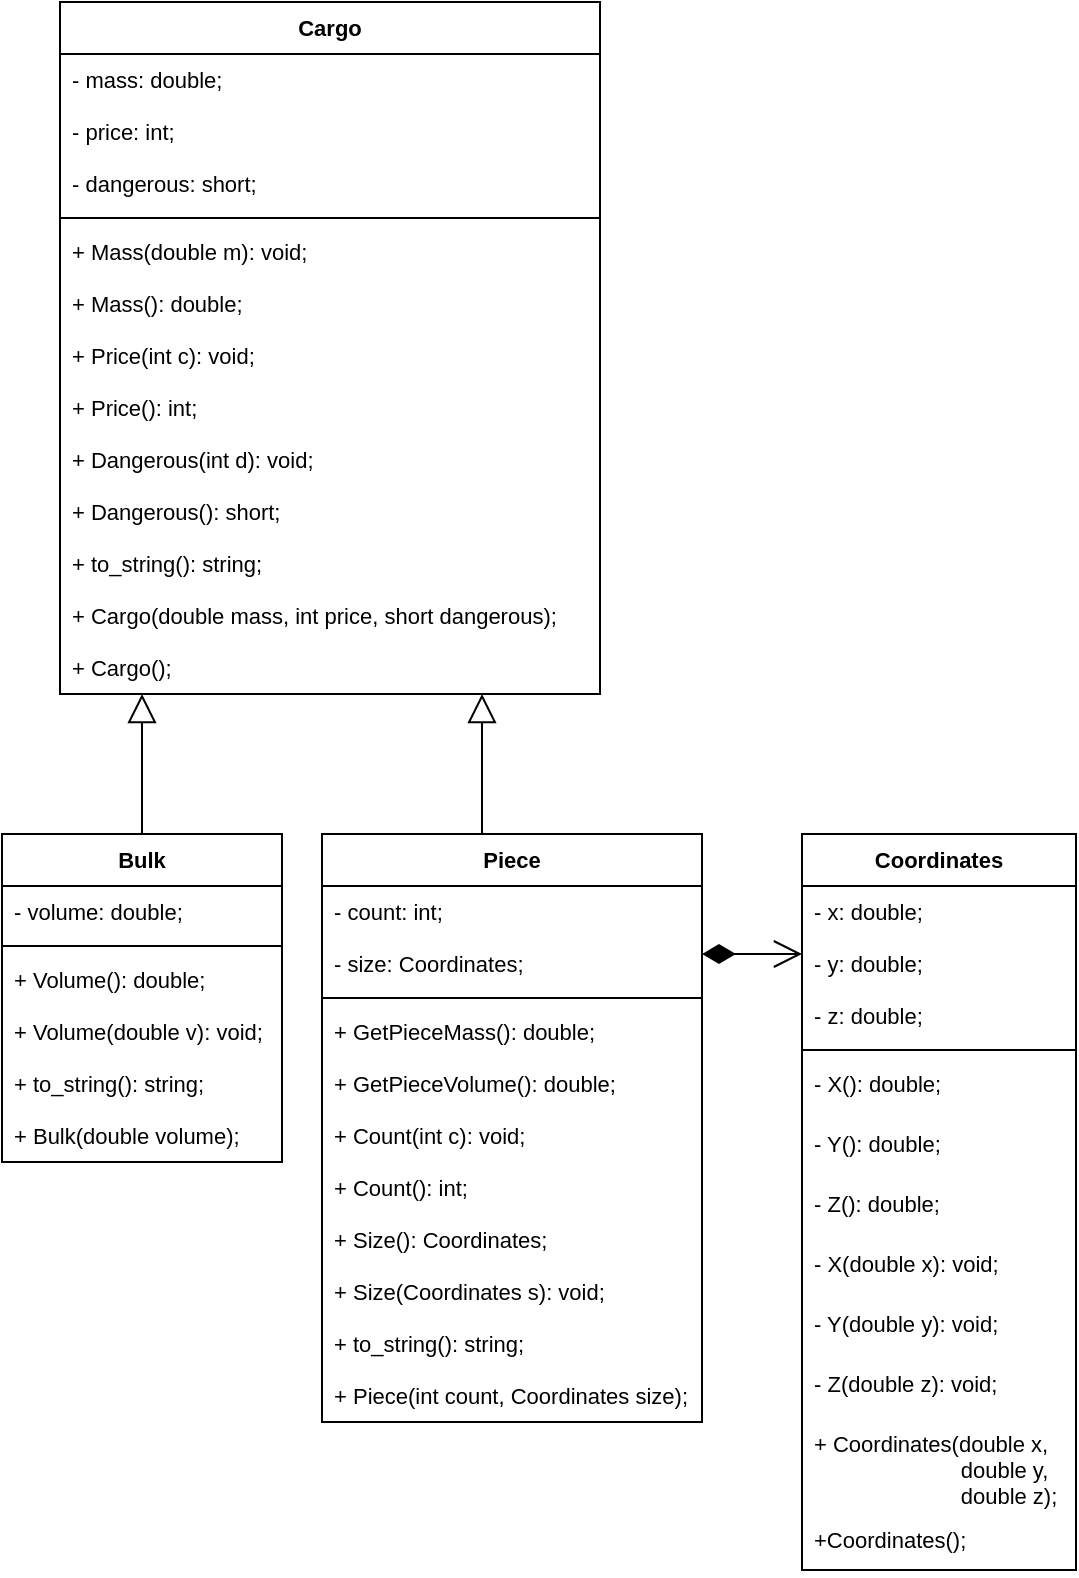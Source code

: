<mxfile version="15.8.7" type="device"><diagram id="C5RBs43oDa-KdzZeNtuy" name="Page-1"><mxGraphModel dx="1170" dy="1129" grid="0" gridSize="10" guides="1" tooltips="1" connect="1" arrows="1" fold="1" page="0" pageScale="1" pageWidth="827" pageHeight="1169" math="0" shadow="0"><root><mxCell id="WIyWlLk6GJQsqaUBKTNV-0"/><mxCell id="WIyWlLk6GJQsqaUBKTNV-1" parent="WIyWlLk6GJQsqaUBKTNV-0"/><mxCell id="ULJH7qBZpoLInNr8tYRT-5" value="Cargo" style="swimlane;fontStyle=1;align=center;verticalAlign=top;childLayout=stackLayout;horizontal=1;startSize=26;horizontalStack=0;resizeParent=1;resizeParentMax=0;resizeLast=0;collapsible=1;marginBottom=0;fontSize=11;strokeColor=default;strokeWidth=1;" parent="WIyWlLk6GJQsqaUBKTNV-1" vertex="1"><mxGeometry x="69" y="-16" width="270" height="346" as="geometry"><mxRectangle x="70" y="10" width="60" height="26" as="alternateBounds"/></mxGeometry></mxCell><mxCell id="ULJH7qBZpoLInNr8tYRT-6" value="- mass: double;" style="text;strokeColor=none;fillColor=none;align=left;verticalAlign=top;spacingLeft=4;spacingRight=4;overflow=hidden;rotatable=0;points=[[0,0.5],[1,0.5]];portConstraint=eastwest;fontSize=11;" parent="ULJH7qBZpoLInNr8tYRT-5" vertex="1"><mxGeometry y="26" width="270" height="26" as="geometry"/></mxCell><mxCell id="ULJH7qBZpoLInNr8tYRT-11" value="- price: int;" style="text;strokeColor=none;fillColor=none;align=left;verticalAlign=top;spacingLeft=4;spacingRight=4;overflow=hidden;rotatable=0;points=[[0,0.5],[1,0.5]];portConstraint=eastwest;fontSize=11;" parent="ULJH7qBZpoLInNr8tYRT-5" vertex="1"><mxGeometry y="52" width="270" height="26" as="geometry"/></mxCell><mxCell id="ULJH7qBZpoLInNr8tYRT-57" value="- dangerous: short;" style="text;strokeColor=none;fillColor=none;align=left;verticalAlign=top;spacingLeft=4;spacingRight=4;overflow=hidden;rotatable=0;points=[[0,0.5],[1,0.5]];portConstraint=eastwest;fontSize=11;" parent="ULJH7qBZpoLInNr8tYRT-5" vertex="1"><mxGeometry y="78" width="270" height="26" as="geometry"/></mxCell><mxCell id="ULJH7qBZpoLInNr8tYRT-7" value="" style="line;strokeWidth=1;fillColor=none;align=left;verticalAlign=middle;spacingTop=-1;spacingLeft=3;spacingRight=3;rotatable=0;labelPosition=right;points=[];portConstraint=eastwest;fontSize=11;" parent="ULJH7qBZpoLInNr8tYRT-5" vertex="1"><mxGeometry y="104" width="270" height="8" as="geometry"/></mxCell><mxCell id="ULJH7qBZpoLInNr8tYRT-21" value="+ Mass(double m): void;" style="text;strokeColor=none;fillColor=none;align=left;verticalAlign=top;spacingLeft=4;spacingRight=4;overflow=hidden;rotatable=0;points=[[0,0.5],[1,0.5]];portConstraint=eastwest;fontSize=11;" parent="ULJH7qBZpoLInNr8tYRT-5" vertex="1"><mxGeometry y="112" width="270" height="26" as="geometry"/></mxCell><mxCell id="ULJH7qBZpoLInNr8tYRT-22" value="+ Mass(): double;" style="text;strokeColor=none;fillColor=none;align=left;verticalAlign=top;spacingLeft=4;spacingRight=4;overflow=hidden;rotatable=0;points=[[0,0.5],[1,0.5]];portConstraint=eastwest;fontSize=11;" parent="ULJH7qBZpoLInNr8tYRT-5" vertex="1"><mxGeometry y="138" width="270" height="26" as="geometry"/></mxCell><mxCell id="ULJH7qBZpoLInNr8tYRT-25" value="+ Price(int c): void;" style="text;strokeColor=none;fillColor=none;align=left;verticalAlign=top;spacingLeft=4;spacingRight=4;overflow=hidden;rotatable=0;points=[[0,0.5],[1,0.5]];portConstraint=eastwest;fontSize=11;" parent="ULJH7qBZpoLInNr8tYRT-5" vertex="1"><mxGeometry y="164" width="270" height="26" as="geometry"/></mxCell><mxCell id="ULJH7qBZpoLInNr8tYRT-26" value="+ Price(): int;" style="text;strokeColor=none;fillColor=none;align=left;verticalAlign=top;spacingLeft=4;spacingRight=4;overflow=hidden;rotatable=0;points=[[0,0.5],[1,0.5]];portConstraint=eastwest;fontSize=11;" parent="ULJH7qBZpoLInNr8tYRT-5" vertex="1"><mxGeometry y="190" width="270" height="26" as="geometry"/></mxCell><mxCell id="ULJH7qBZpoLInNr8tYRT-60" value="+ Dangerous(int d): void;" style="text;strokeColor=none;fillColor=none;align=left;verticalAlign=top;spacingLeft=4;spacingRight=4;overflow=hidden;rotatable=0;points=[[0,0.5],[1,0.5]];portConstraint=eastwest;fontSize=11;" parent="ULJH7qBZpoLInNr8tYRT-5" vertex="1"><mxGeometry y="216" width="270" height="26" as="geometry"/></mxCell><mxCell id="ULJH7qBZpoLInNr8tYRT-59" value="+ Dangerous(): short;" style="text;strokeColor=none;fillColor=none;align=left;verticalAlign=top;spacingLeft=4;spacingRight=4;overflow=hidden;rotatable=0;points=[[0,0.5],[1,0.5]];portConstraint=eastwest;fontSize=11;" parent="ULJH7qBZpoLInNr8tYRT-5" vertex="1"><mxGeometry y="242" width="270" height="26" as="geometry"/></mxCell><mxCell id="ULJH7qBZpoLInNr8tYRT-8" value="+ to_string(): string;" style="text;strokeColor=none;fillColor=none;align=left;verticalAlign=top;spacingLeft=4;spacingRight=4;overflow=hidden;rotatable=0;points=[[0,0.5],[1,0.5]];portConstraint=eastwest;fontSize=11;" parent="ULJH7qBZpoLInNr8tYRT-5" vertex="1"><mxGeometry y="268" width="270" height="26" as="geometry"/></mxCell><mxCell id="ULJH7qBZpoLInNr8tYRT-9" value="+ Cargo(double mass, int price, short dangerous);" style="text;strokeColor=none;fillColor=none;align=left;verticalAlign=top;spacingLeft=4;spacingRight=4;overflow=hidden;rotatable=0;points=[[0,0.5],[1,0.5]];portConstraint=eastwest;fontSize=11;" parent="ULJH7qBZpoLInNr8tYRT-5" vertex="1"><mxGeometry y="294" width="270" height="26" as="geometry"/></mxCell><mxCell id="2IxS-vV3g_FSunSP-Q0x-0" value="+ Cargo();" style="text;strokeColor=none;fillColor=none;align=left;verticalAlign=top;spacingLeft=4;spacingRight=4;overflow=hidden;rotatable=0;points=[[0,0.5],[1,0.5]];portConstraint=eastwest;fontSize=11;" vertex="1" parent="ULJH7qBZpoLInNr8tYRT-5"><mxGeometry y="320" width="270" height="26" as="geometry"/></mxCell><mxCell id="ULJH7qBZpoLInNr8tYRT-43" value="Piece" style="swimlane;fontStyle=1;align=center;verticalAlign=top;childLayout=stackLayout;horizontal=1;startSize=26;horizontalStack=0;resizeParent=1;resizeParentMax=0;resizeLast=0;collapsible=1;marginBottom=0;fontSize=11;strokeColor=default;strokeWidth=1;" parent="WIyWlLk6GJQsqaUBKTNV-1" vertex="1"><mxGeometry x="200" y="400" width="190" height="294" as="geometry"><mxRectangle x="200" y="400" width="190" height="26" as="alternateBounds"/></mxGeometry></mxCell><mxCell id="ULJH7qBZpoLInNr8tYRT-44" value="- count: int;" style="text;strokeColor=none;fillColor=none;align=left;verticalAlign=top;spacingLeft=4;spacingRight=4;overflow=hidden;rotatable=0;points=[[0,0.5],[1,0.5]];portConstraint=eastwest;fontSize=11;" parent="ULJH7qBZpoLInNr8tYRT-43" vertex="1"><mxGeometry y="26" width="190" height="26" as="geometry"/></mxCell><mxCell id="ULJH7qBZpoLInNr8tYRT-45" value="- size: Coordinates;" style="text;strokeColor=none;fillColor=none;align=left;verticalAlign=top;spacingLeft=4;spacingRight=4;overflow=hidden;rotatable=0;points=[[0,0.5],[1,0.5]];portConstraint=eastwest;fontSize=11;" parent="ULJH7qBZpoLInNr8tYRT-43" vertex="1"><mxGeometry y="52" width="190" height="26" as="geometry"/></mxCell><mxCell id="ULJH7qBZpoLInNr8tYRT-47" value="" style="line;strokeWidth=1;fillColor=none;align=left;verticalAlign=middle;spacingTop=-1;spacingLeft=3;spacingRight=3;rotatable=0;labelPosition=right;points=[];portConstraint=eastwest;fontSize=11;" parent="ULJH7qBZpoLInNr8tYRT-43" vertex="1"><mxGeometry y="78" width="190" height="8" as="geometry"/></mxCell><mxCell id="ULJH7qBZpoLInNr8tYRT-48" value="+ GetPieceMass(): double;" style="text;strokeColor=none;fillColor=none;align=left;verticalAlign=top;spacingLeft=4;spacingRight=4;overflow=hidden;rotatable=0;points=[[0,0.5],[1,0.5]];portConstraint=eastwest;fontSize=11;" parent="ULJH7qBZpoLInNr8tYRT-43" vertex="1"><mxGeometry y="86" width="190" height="26" as="geometry"/></mxCell><mxCell id="ULJH7qBZpoLInNr8tYRT-49" value="+ GetPieceVolume(): double;" style="text;strokeColor=none;fillColor=none;align=left;verticalAlign=top;spacingLeft=4;spacingRight=4;overflow=hidden;rotatable=0;points=[[0,0.5],[1,0.5]];portConstraint=eastwest;fontSize=11;" parent="ULJH7qBZpoLInNr8tYRT-43" vertex="1"><mxGeometry y="112" width="190" height="26" as="geometry"/></mxCell><mxCell id="ULJH7qBZpoLInNr8tYRT-50" value="+ Count(int c): void;" style="text;strokeColor=none;fillColor=none;align=left;verticalAlign=top;spacingLeft=4;spacingRight=4;overflow=hidden;rotatable=0;points=[[0,0.5],[1,0.5]];portConstraint=eastwest;fontSize=11;" parent="ULJH7qBZpoLInNr8tYRT-43" vertex="1"><mxGeometry y="138" width="190" height="26" as="geometry"/></mxCell><mxCell id="ULJH7qBZpoLInNr8tYRT-51" value="+ Count(): int;" style="text;strokeColor=none;fillColor=none;align=left;verticalAlign=top;spacingLeft=4;spacingRight=4;overflow=hidden;rotatable=0;points=[[0,0.5],[1,0.5]];portConstraint=eastwest;fontSize=11;" parent="ULJH7qBZpoLInNr8tYRT-43" vertex="1"><mxGeometry y="164" width="190" height="26" as="geometry"/></mxCell><mxCell id="ULJH7qBZpoLInNr8tYRT-52" value="+ Size(): Coordinates;" style="text;strokeColor=none;fillColor=none;align=left;verticalAlign=top;spacingLeft=4;spacingRight=4;overflow=hidden;rotatable=0;points=[[0,0.5],[1,0.5]];portConstraint=eastwest;fontSize=11;" parent="ULJH7qBZpoLInNr8tYRT-43" vertex="1"><mxGeometry y="190" width="190" height="26" as="geometry"/></mxCell><mxCell id="ULJH7qBZpoLInNr8tYRT-53" value="+ Size(Coordinates s): void;" style="text;strokeColor=none;fillColor=none;align=left;verticalAlign=top;spacingLeft=4;spacingRight=4;overflow=hidden;rotatable=0;points=[[0,0.5],[1,0.5]];portConstraint=eastwest;fontSize=11;" parent="ULJH7qBZpoLInNr8tYRT-43" vertex="1"><mxGeometry y="216" width="190" height="26" as="geometry"/></mxCell><mxCell id="ULJH7qBZpoLInNr8tYRT-54" value="+ to_string(): string;" style="text;strokeColor=none;fillColor=none;align=left;verticalAlign=top;spacingLeft=4;spacingRight=4;overflow=hidden;rotatable=0;points=[[0,0.5],[1,0.5]];portConstraint=eastwest;fontSize=11;" parent="ULJH7qBZpoLInNr8tYRT-43" vertex="1"><mxGeometry y="242" width="190" height="26" as="geometry"/></mxCell><mxCell id="ULJH7qBZpoLInNr8tYRT-55" value="+ Piece(int count, Coordinates size);" style="text;strokeColor=none;fillColor=none;align=left;verticalAlign=top;spacingLeft=4;spacingRight=4;overflow=hidden;rotatable=0;points=[[0,0.5],[1,0.5]];portConstraint=eastwest;fontSize=11;" parent="ULJH7qBZpoLInNr8tYRT-43" vertex="1"><mxGeometry y="268" width="190" height="26" as="geometry"/></mxCell><mxCell id="ULJH7qBZpoLInNr8tYRT-65" value="Coordinates" style="swimlane;fontStyle=1;align=center;verticalAlign=top;childLayout=stackLayout;horizontal=1;startSize=26;horizontalStack=0;resizeParent=1;resizeParentMax=0;resizeLast=0;collapsible=1;marginBottom=0;fontSize=11;strokeColor=default;strokeWidth=1;" parent="WIyWlLk6GJQsqaUBKTNV-1" vertex="1"><mxGeometry x="440" y="400" width="137" height="368" as="geometry"><mxRectangle x="440" y="400" width="130" height="26" as="alternateBounds"/></mxGeometry></mxCell><mxCell id="ULJH7qBZpoLInNr8tYRT-66" value="- x: double;" style="text;strokeColor=none;fillColor=none;align=left;verticalAlign=top;spacingLeft=4;spacingRight=4;overflow=hidden;rotatable=0;points=[[0,0.5],[1,0.5]];portConstraint=eastwest;fontSize=11;" parent="ULJH7qBZpoLInNr8tYRT-65" vertex="1"><mxGeometry y="26" width="137" height="26" as="geometry"/></mxCell><mxCell id="ULJH7qBZpoLInNr8tYRT-70" value="- y: double;" style="text;strokeColor=none;fillColor=none;align=left;verticalAlign=top;spacingLeft=4;spacingRight=4;overflow=hidden;rotatable=0;points=[[0,0.5],[1,0.5]];portConstraint=eastwest;fontSize=11;" parent="ULJH7qBZpoLInNr8tYRT-65" vertex="1"><mxGeometry y="52" width="137" height="26" as="geometry"/></mxCell><mxCell id="ULJH7qBZpoLInNr8tYRT-69" value="- z: double;" style="text;strokeColor=none;fillColor=none;align=left;verticalAlign=top;spacingLeft=4;spacingRight=4;overflow=hidden;rotatable=0;points=[[0,0.5],[1,0.5]];portConstraint=eastwest;fontSize=11;" parent="ULJH7qBZpoLInNr8tYRT-65" vertex="1"><mxGeometry y="78" width="137" height="26" as="geometry"/></mxCell><mxCell id="ULJH7qBZpoLInNr8tYRT-67" value="" style="line;strokeWidth=1;fillColor=none;align=left;verticalAlign=middle;spacingTop=-1;spacingLeft=3;spacingRight=3;rotatable=0;labelPosition=right;points=[];portConstraint=eastwest;fontSize=11;" parent="ULJH7qBZpoLInNr8tYRT-65" vertex="1"><mxGeometry y="104" width="137" height="8" as="geometry"/></mxCell><mxCell id="2IxS-vV3g_FSunSP-Q0x-6" value="- X(): double;" style="text;strokeColor=none;fillColor=none;align=left;verticalAlign=top;spacingLeft=4;spacingRight=4;overflow=hidden;rotatable=0;points=[[0,0.5],[1,0.5]];portConstraint=eastwest;fontSize=11;" vertex="1" parent="ULJH7qBZpoLInNr8tYRT-65"><mxGeometry y="112" width="137" height="30" as="geometry"/></mxCell><mxCell id="2IxS-vV3g_FSunSP-Q0x-7" value="- Y(): double;" style="text;strokeColor=none;fillColor=none;align=left;verticalAlign=top;spacingLeft=4;spacingRight=4;overflow=hidden;rotatable=0;points=[[0,0.5],[1,0.5]];portConstraint=eastwest;fontSize=11;" vertex="1" parent="ULJH7qBZpoLInNr8tYRT-65"><mxGeometry y="142" width="137" height="30" as="geometry"/></mxCell><mxCell id="2IxS-vV3g_FSunSP-Q0x-8" value="- Z(): double;" style="text;strokeColor=none;fillColor=none;align=left;verticalAlign=top;spacingLeft=4;spacingRight=4;overflow=hidden;rotatable=0;points=[[0,0.5],[1,0.5]];portConstraint=eastwest;fontSize=11;" vertex="1" parent="ULJH7qBZpoLInNr8tYRT-65"><mxGeometry y="172" width="137" height="30" as="geometry"/></mxCell><mxCell id="2IxS-vV3g_FSunSP-Q0x-9" value="- X(double x): void;" style="text;strokeColor=none;fillColor=none;align=left;verticalAlign=top;spacingLeft=4;spacingRight=4;overflow=hidden;rotatable=0;points=[[0,0.5],[1,0.5]];portConstraint=eastwest;fontSize=11;" vertex="1" parent="ULJH7qBZpoLInNr8tYRT-65"><mxGeometry y="202" width="137" height="30" as="geometry"/></mxCell><mxCell id="2IxS-vV3g_FSunSP-Q0x-10" value="- Y(double y): void;" style="text;strokeColor=none;fillColor=none;align=left;verticalAlign=top;spacingLeft=4;spacingRight=4;overflow=hidden;rotatable=0;points=[[0,0.5],[1,0.5]];portConstraint=eastwest;fontSize=11;" vertex="1" parent="ULJH7qBZpoLInNr8tYRT-65"><mxGeometry y="232" width="137" height="30" as="geometry"/></mxCell><mxCell id="2IxS-vV3g_FSunSP-Q0x-3" value="- Z(double z): void;" style="text;strokeColor=none;fillColor=none;align=left;verticalAlign=top;spacingLeft=4;spacingRight=4;overflow=hidden;rotatable=0;points=[[0,0.5],[1,0.5]];portConstraint=eastwest;fontSize=11;" vertex="1" parent="ULJH7qBZpoLInNr8tYRT-65"><mxGeometry y="262" width="137" height="30" as="geometry"/></mxCell><mxCell id="ULJH7qBZpoLInNr8tYRT-68" value="+ Coordinates(double x,&#10;                        double y,&#10;                        double z);" style="text;strokeColor=none;fillColor=none;align=left;verticalAlign=top;spacingLeft=4;spacingRight=4;overflow=hidden;rotatable=0;points=[[0,0.5],[1,0.5]];portConstraint=eastwest;fontSize=11;" parent="ULJH7qBZpoLInNr8tYRT-65" vertex="1"><mxGeometry y="292" width="137" height="48" as="geometry"/></mxCell><mxCell id="2IxS-vV3g_FSunSP-Q0x-1" value="+Coordinates();" style="text;strokeColor=none;fillColor=none;align=left;verticalAlign=top;spacingLeft=4;spacingRight=4;overflow=hidden;rotatable=0;points=[[0,0.5],[1,0.5]];portConstraint=eastwest;fontSize=11;" vertex="1" parent="ULJH7qBZpoLInNr8tYRT-65"><mxGeometry y="340" width="137" height="28" as="geometry"/></mxCell><mxCell id="ULJH7qBZpoLInNr8tYRT-73" value="" style="endArrow=open;html=1;endSize=12;startArrow=diamondThin;startSize=14;startFill=1;edgeStyle=orthogonalEdgeStyle;align=left;verticalAlign=bottom;rounded=0;fontSize=11;" parent="WIyWlLk6GJQsqaUBKTNV-1" edge="1"><mxGeometry x="-1" y="3" relative="1" as="geometry"><mxPoint x="390" y="460" as="sourcePoint"/><mxPoint x="440" y="460" as="targetPoint"/></mxGeometry></mxCell><mxCell id="ULJH7qBZpoLInNr8tYRT-74" value="Bulk" style="swimlane;fontStyle=1;align=center;verticalAlign=top;childLayout=stackLayout;horizontal=1;startSize=26;horizontalStack=0;resizeParent=1;resizeParentMax=0;resizeLast=0;collapsible=1;marginBottom=0;fontSize=11;strokeColor=default;strokeWidth=1;" parent="WIyWlLk6GJQsqaUBKTNV-1" vertex="1"><mxGeometry x="40" y="400" width="140" height="164" as="geometry"><mxRectangle x="40" y="400" width="140" height="26" as="alternateBounds"/></mxGeometry></mxCell><mxCell id="ULJH7qBZpoLInNr8tYRT-75" value="- volume: double;" style="text;strokeColor=none;fillColor=none;align=left;verticalAlign=top;spacingLeft=4;spacingRight=4;overflow=hidden;rotatable=0;points=[[0,0.5],[1,0.5]];portConstraint=eastwest;fontSize=11;" parent="ULJH7qBZpoLInNr8tYRT-74" vertex="1"><mxGeometry y="26" width="140" height="26" as="geometry"/></mxCell><mxCell id="ULJH7qBZpoLInNr8tYRT-77" value="" style="line;strokeWidth=1;fillColor=none;align=left;verticalAlign=middle;spacingTop=-1;spacingLeft=3;spacingRight=3;rotatable=0;labelPosition=right;points=[];portConstraint=eastwest;fontSize=11;" parent="ULJH7qBZpoLInNr8tYRT-74" vertex="1"><mxGeometry y="52" width="140" height="8" as="geometry"/></mxCell><mxCell id="ULJH7qBZpoLInNr8tYRT-79" value="+ Volume(): double;" style="text;strokeColor=none;fillColor=none;align=left;verticalAlign=top;spacingLeft=4;spacingRight=4;overflow=hidden;rotatable=0;points=[[0,0.5],[1,0.5]];portConstraint=eastwest;fontSize=11;" parent="ULJH7qBZpoLInNr8tYRT-74" vertex="1"><mxGeometry y="60" width="140" height="26" as="geometry"/></mxCell><mxCell id="ULJH7qBZpoLInNr8tYRT-80" value="+ Volume(double v): void;" style="text;strokeColor=none;fillColor=none;align=left;verticalAlign=top;spacingLeft=4;spacingRight=4;overflow=hidden;rotatable=0;points=[[0,0.5],[1,0.5]];portConstraint=eastwest;fontSize=11;" parent="ULJH7qBZpoLInNr8tYRT-74" vertex="1"><mxGeometry y="86" width="140" height="26" as="geometry"/></mxCell><mxCell id="ULJH7qBZpoLInNr8tYRT-84" value="+ to_string(): string;" style="text;strokeColor=none;fillColor=none;align=left;verticalAlign=top;spacingLeft=4;spacingRight=4;overflow=hidden;rotatable=0;points=[[0,0.5],[1,0.5]];portConstraint=eastwest;fontSize=11;" parent="ULJH7qBZpoLInNr8tYRT-74" vertex="1"><mxGeometry y="112" width="140" height="26" as="geometry"/></mxCell><mxCell id="ULJH7qBZpoLInNr8tYRT-85" value="+ Bulk(double volume);" style="text;strokeColor=none;fillColor=none;align=left;verticalAlign=top;spacingLeft=4;spacingRight=4;overflow=hidden;rotatable=0;points=[[0,0.5],[1,0.5]];portConstraint=eastwest;fontSize=11;" parent="ULJH7qBZpoLInNr8tYRT-74" vertex="1"><mxGeometry y="138" width="140" height="26" as="geometry"/></mxCell><mxCell id="ULJH7qBZpoLInNr8tYRT-86" value="" style="endArrow=block;endFill=0;endSize=12;html=1;rounded=0;fontSize=11;exitX=0.5;exitY=0;exitDx=0;exitDy=0;" parent="WIyWlLk6GJQsqaUBKTNV-1" source="ULJH7qBZpoLInNr8tYRT-74" edge="1"><mxGeometry width="160" relative="1" as="geometry"><mxPoint x="90" y="370" as="sourcePoint"/><mxPoint x="110" y="330" as="targetPoint"/></mxGeometry></mxCell><mxCell id="ULJH7qBZpoLInNr8tYRT-87" value="" style="endArrow=block;endFill=0;endSize=12;html=1;rounded=0;fontSize=11;exitX=0.5;exitY=0;exitDx=0;exitDy=0;" parent="WIyWlLk6GJQsqaUBKTNV-1" edge="1"><mxGeometry width="160" relative="1" as="geometry"><mxPoint x="280" y="400" as="sourcePoint"/><mxPoint x="280" y="330" as="targetPoint"/></mxGeometry></mxCell></root></mxGraphModel></diagram></mxfile>
